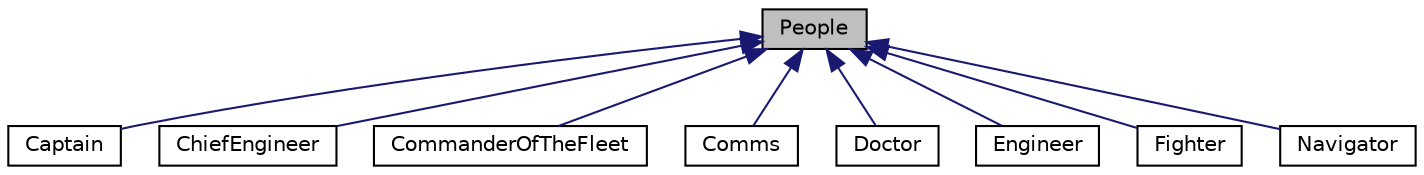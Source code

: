 digraph "People"
{
  edge [fontname="Helvetica",fontsize="10",labelfontname="Helvetica",labelfontsize="10"];
  node [fontname="Helvetica",fontsize="10",shape=record];
  Node0 [label="People",height=0.2,width=0.4,color="black", fillcolor="grey75", style="filled", fontcolor="black"];
  Node0 -> Node1 [dir="back",color="midnightblue",fontsize="10",style="solid",fontname="Helvetica"];
  Node1 [label="Captain",height=0.2,width=0.4,color="black", fillcolor="white", style="filled",URL="$classCaptain.html",tooltip="Captain class. "];
  Node0 -> Node2 [dir="back",color="midnightblue",fontsize="10",style="solid",fontname="Helvetica"];
  Node2 [label="ChiefEngineer",height=0.2,width=0.4,color="black", fillcolor="white", style="filled",URL="$classChiefEngineer.html",tooltip="Chief Engineer class. "];
  Node0 -> Node3 [dir="back",color="midnightblue",fontsize="10",style="solid",fontname="Helvetica"];
  Node3 [label="CommanderOfTheFleet",height=0.2,width=0.4,color="black", fillcolor="white", style="filled",URL="$classCommanderOfTheFleet.html",tooltip="Commander of the fleet class. A singleton. "];
  Node0 -> Node4 [dir="back",color="midnightblue",fontsize="10",style="solid",fontname="Helvetica"];
  Node4 [label="Comms",height=0.2,width=0.4,color="black", fillcolor="white", style="filled",URL="$classComms.html",tooltip="Comms class. "];
  Node0 -> Node5 [dir="back",color="midnightblue",fontsize="10",style="solid",fontname="Helvetica"];
  Node5 [label="Doctor",height=0.2,width=0.4,color="black", fillcolor="white", style="filled",URL="$classDoctor.html",tooltip="Doctor class. "];
  Node0 -> Node6 [dir="back",color="midnightblue",fontsize="10",style="solid",fontname="Helvetica"];
  Node6 [label="Engineer",height=0.2,width=0.4,color="black", fillcolor="white", style="filled",URL="$classEngineer.html",tooltip="Engineer class. "];
  Node0 -> Node7 [dir="back",color="midnightblue",fontsize="10",style="solid",fontname="Helvetica"];
  Node7 [label="Fighter",height=0.2,width=0.4,color="black", fillcolor="white", style="filled",URL="$classFighter.html",tooltip="Fighter class. "];
  Node0 -> Node8 [dir="back",color="midnightblue",fontsize="10",style="solid",fontname="Helvetica"];
  Node8 [label="Navigator",height=0.2,width=0.4,color="black", fillcolor="white", style="filled",URL="$classNavigator.html",tooltip="Navigator class. "];
}
